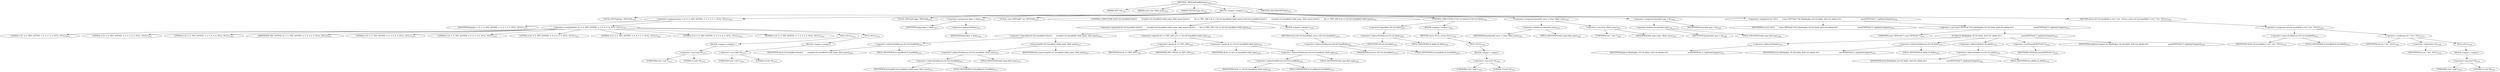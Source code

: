 digraph "_TIFFFindFieldByName" {  
"27508" [label = <(METHOD,_TIFFFindFieldByName)<SUB>1010</SUB>> ]
"27509" [label = <(PARAM,TIFF *tif)<SUB>1010</SUB>> ]
"27510" [label = <(PARAM,const char *field_name)<SUB>1010</SUB>> ]
"27511" [label = <(PARAM,TIFFDataType dt)<SUB>1011</SUB>> ]
"27512" [label = <(BLOCK,&lt;empty&gt;,&lt;empty&gt;)<SUB>1012</SUB>> ]
"27513" [label = <(LOCAL,TIFFField key: TIFFField)<SUB>1013</SUB>> ]
"27514" [label = <(&lt;operator&gt;.assignment,key = {0, 0, 0, TIFF_NOTYPE, 0, 0, 0, 0, 0, 0, NULL, NULL})<SUB>1013</SUB>> ]
"27515" [label = <(IDENTIFIER,key,key = {0, 0, 0, TIFF_NOTYPE, 0, 0, 0, 0, 0, 0, NULL, NULL})<SUB>1013</SUB>> ]
"27516" [label = <(&lt;operator&gt;.arrayInitializer,{0, 0, 0, TIFF_NOTYPE, 0, 0, 0, 0, 0, 0, NULL, NULL})<SUB>1013</SUB>> ]
"27517" [label = <(LITERAL,0,{0, 0, 0, TIFF_NOTYPE, 0, 0, 0, 0, 0, 0, NULL, NULL})<SUB>1013</SUB>> ]
"27518" [label = <(LITERAL,0,{0, 0, 0, TIFF_NOTYPE, 0, 0, 0, 0, 0, 0, NULL, NULL})<SUB>1013</SUB>> ]
"27519" [label = <(LITERAL,0,{0, 0, 0, TIFF_NOTYPE, 0, 0, 0, 0, 0, 0, NULL, NULL})<SUB>1013</SUB>> ]
"27520" [label = <(IDENTIFIER,TIFF_NOTYPE,{0, 0, 0, TIFF_NOTYPE, 0, 0, 0, 0, 0, 0, NULL, NULL})<SUB>1013</SUB>> ]
"27521" [label = <(LITERAL,0,{0, 0, 0, TIFF_NOTYPE, 0, 0, 0, 0, 0, 0, NULL, NULL})<SUB>1013</SUB>> ]
"27522" [label = <(LITERAL,0,{0, 0, 0, TIFF_NOTYPE, 0, 0, 0, 0, 0, 0, NULL, NULL})<SUB>1013</SUB>> ]
"27523" [label = <(LITERAL,0,{0, 0, 0, TIFF_NOTYPE, 0, 0, 0, 0, 0, 0, NULL, NULL})<SUB>1013</SUB>> ]
"27524" [label = <(LITERAL,0,{0, 0, 0, TIFF_NOTYPE, 0, 0, 0, 0, 0, 0, NULL, NULL})<SUB>1013</SUB>> ]
"27525" [label = <(LITERAL,0,{0, 0, 0, TIFF_NOTYPE, 0, 0, 0, 0, 0, 0, NULL, NULL})<SUB>1013</SUB>> ]
"27526" [label = <(LITERAL,0,{0, 0, 0, TIFF_NOTYPE, 0, 0, 0, 0, 0, 0, NULL, NULL})<SUB>1013</SUB>> ]
"27527" [label = <(NULL,NULL)<SUB>1013</SUB>> ]
"27528" [label = <(BLOCK,&lt;empty&gt;,&lt;empty&gt;)> ]
"27529" [label = <(&lt;operator&gt;.cast,(void *)0)<SUB>1013</SUB>> ]
"27530" [label = <(UNKNOWN,void *,void *)<SUB>1013</SUB>> ]
"27531" [label = <(LITERAL,0,(void *)0)<SUB>1013</SUB>> ]
"27532" [label = <(NULL,NULL)<SUB>1013</SUB>> ]
"27533" [label = <(BLOCK,&lt;empty&gt;,&lt;empty&gt;)> ]
"27534" [label = <(&lt;operator&gt;.cast,(void *)0)<SUB>1013</SUB>> ]
"27535" [label = <(UNKNOWN,void *,void *)<SUB>1013</SUB>> ]
"27536" [label = <(LITERAL,0,(void *)0)<SUB>1013</SUB>> ]
"27537" [label = <(LOCAL,TIFFField* pkey: TIFFField)<SUB>1014</SUB>> ]
"27538" [label = <(&lt;operator&gt;.assignment,*pkey = &amp;key)<SUB>1014</SUB>> ]
"27539" [label = <(IDENTIFIER,pkey,*pkey = &amp;key)<SUB>1014</SUB>> ]
"27540" [label = <(&lt;operator&gt;.addressOf,&amp;key)<SUB>1014</SUB>> ]
"27541" [label = <(IDENTIFIER,key,*pkey = &amp;key)<SUB>1014</SUB>> ]
"27542" [label = <(LOCAL,const TIFFField** ret: TIFFField)<SUB>1015</SUB>> ]
"27543" [label = <(CONTROL_STRUCTURE,if (tif-&gt;tif_foundfield &amp;&amp;\012        streq(tif-&gt;tif_foundfield-&gt;field_name, field_name) &amp;&amp;\012        (dt == TIFF_ANY || dt == tif-&gt;tif_foundfield-&gt;field_type)),if (tif-&gt;tif_foundfield &amp;&amp;\012        streq(tif-&gt;tif_foundfield-&gt;field_name, field_name) &amp;&amp;\012        (dt == TIFF_ANY || dt == tif-&gt;tif_foundfield-&gt;field_type)))<SUB>1016</SUB>> ]
"27544" [label = <(&lt;operator&gt;.logicalAnd,tif-&gt;tif_foundfield &amp;&amp;\012        streq(tif-&gt;tif_foundfield-&gt;field_name, field_name) &amp;&amp;\012        (dt == TIFF_ANY || dt == tif-&gt;tif_foundfield-&gt;field_type))<SUB>1016</SUB>> ]
"27545" [label = <(&lt;operator&gt;.logicalAnd,tif-&gt;tif_foundfield &amp;&amp;\012        streq(tif-&gt;tif_foundfield-&gt;field_name, field_name))<SUB>1016</SUB>> ]
"27546" [label = <(&lt;operator&gt;.indirectFieldAccess,tif-&gt;tif_foundfield)<SUB>1016</SUB>> ]
"27547" [label = <(IDENTIFIER,tif,tif-&gt;tif_foundfield &amp;&amp;\012        streq(tif-&gt;tif_foundfield-&gt;field_name, field_name))<SUB>1016</SUB>> ]
"27548" [label = <(FIELD_IDENTIFIER,tif_foundfield,tif_foundfield)<SUB>1016</SUB>> ]
"27549" [label = <(streq,streq(tif-&gt;tif_foundfield-&gt;field_name, field_name))<SUB>1017</SUB>> ]
"27550" [label = <(&lt;operator&gt;.indirectFieldAccess,tif-&gt;tif_foundfield-&gt;field_name)<SUB>1017</SUB>> ]
"27551" [label = <(&lt;operator&gt;.indirectFieldAccess,tif-&gt;tif_foundfield)<SUB>1017</SUB>> ]
"27552" [label = <(IDENTIFIER,tif,streq(tif-&gt;tif_foundfield-&gt;field_name, field_name))<SUB>1017</SUB>> ]
"27553" [label = <(FIELD_IDENTIFIER,tif_foundfield,tif_foundfield)<SUB>1017</SUB>> ]
"27554" [label = <(FIELD_IDENTIFIER,field_name,field_name)<SUB>1017</SUB>> ]
"27555" [label = <(IDENTIFIER,field_name,streq(tif-&gt;tif_foundfield-&gt;field_name, field_name))<SUB>1017</SUB>> ]
"27556" [label = <(&lt;operator&gt;.logicalOr,dt == TIFF_ANY || dt == tif-&gt;tif_foundfield-&gt;field_type)<SUB>1018</SUB>> ]
"27557" [label = <(&lt;operator&gt;.equals,dt == TIFF_ANY)<SUB>1018</SUB>> ]
"27558" [label = <(IDENTIFIER,dt,dt == TIFF_ANY)<SUB>1018</SUB>> ]
"27559" [label = <(IDENTIFIER,TIFF_ANY,dt == TIFF_ANY)<SUB>1018</SUB>> ]
"27560" [label = <(&lt;operator&gt;.equals,dt == tif-&gt;tif_foundfield-&gt;field_type)<SUB>1018</SUB>> ]
"27561" [label = <(IDENTIFIER,dt,dt == tif-&gt;tif_foundfield-&gt;field_type)<SUB>1018</SUB>> ]
"27562" [label = <(&lt;operator&gt;.indirectFieldAccess,tif-&gt;tif_foundfield-&gt;field_type)<SUB>1018</SUB>> ]
"27563" [label = <(&lt;operator&gt;.indirectFieldAccess,tif-&gt;tif_foundfield)<SUB>1018</SUB>> ]
"27564" [label = <(IDENTIFIER,tif,dt == tif-&gt;tif_foundfield-&gt;field_type)<SUB>1018</SUB>> ]
"27565" [label = <(FIELD_IDENTIFIER,tif_foundfield,tif_foundfield)<SUB>1018</SUB>> ]
"27566" [label = <(FIELD_IDENTIFIER,field_type,field_type)<SUB>1018</SUB>> ]
"27567" [label = <(BLOCK,&lt;empty&gt;,&lt;empty&gt;)<SUB>1019</SUB>> ]
"27568" [label = <(RETURN,return (tif-&gt;tif_foundfield);,return (tif-&gt;tif_foundfield);)<SUB>1019</SUB>> ]
"27569" [label = <(&lt;operator&gt;.indirectFieldAccess,tif-&gt;tif_foundfield)<SUB>1019</SUB>> ]
"27570" [label = <(IDENTIFIER,tif,return (tif-&gt;tif_foundfield);)<SUB>1019</SUB>> ]
"27571" [label = <(FIELD_IDENTIFIER,tif_foundfield,tif_foundfield)<SUB>1019</SUB>> ]
"27572" [label = <(CONTROL_STRUCTURE,if (!tif-&gt;tif_fields),if (!tif-&gt;tif_fields))<SUB>1022</SUB>> ]
"27573" [label = <(&lt;operator&gt;.logicalNot,!tif-&gt;tif_fields)<SUB>1022</SUB>> ]
"27574" [label = <(&lt;operator&gt;.indirectFieldAccess,tif-&gt;tif_fields)<SUB>1022</SUB>> ]
"27575" [label = <(IDENTIFIER,tif,!tif-&gt;tif_fields)<SUB>1022</SUB>> ]
"27576" [label = <(FIELD_IDENTIFIER,tif_fields,tif_fields)<SUB>1022</SUB>> ]
"27577" [label = <(BLOCK,&lt;empty&gt;,&lt;empty&gt;)<SUB>1023</SUB>> ]
"27578" [label = <(RETURN,return NULL;,return NULL;)<SUB>1023</SUB>> ]
"27579" [label = <(NULL,NULL)<SUB>1023</SUB>> ]
"27580" [label = <(BLOCK,&lt;empty&gt;,&lt;empty&gt;)> ]
"27581" [label = <(&lt;operator&gt;.cast,(void *)0)<SUB>1023</SUB>> ]
"27582" [label = <(UNKNOWN,void *,void *)<SUB>1023</SUB>> ]
"27583" [label = <(LITERAL,0,(void *)0)<SUB>1023</SUB>> ]
"27584" [label = <(&lt;operator&gt;.assignment,key.field_name = (char *)field_name)<SUB>1027</SUB>> ]
"27585" [label = <(&lt;operator&gt;.fieldAccess,key.field_name)<SUB>1027</SUB>> ]
"27586" [label = <(IDENTIFIER,key,key.field_name = (char *)field_name)<SUB>1027</SUB>> ]
"27587" [label = <(FIELD_IDENTIFIER,field_name,field_name)<SUB>1027</SUB>> ]
"27588" [label = <(&lt;operator&gt;.cast,(char *)field_name)<SUB>1027</SUB>> ]
"27589" [label = <(UNKNOWN,char *,char *)<SUB>1027</SUB>> ]
"27590" [label = <(IDENTIFIER,field_name,(char *)field_name)<SUB>1027</SUB>> ]
"27591" [label = <(&lt;operator&gt;.assignment,key.field_type = dt)<SUB>1028</SUB>> ]
"27592" [label = <(&lt;operator&gt;.fieldAccess,key.field_type)<SUB>1028</SUB>> ]
"27593" [label = <(IDENTIFIER,key,key.field_type = dt)<SUB>1028</SUB>> ]
"27594" [label = <(FIELD_IDENTIFIER,field_type,field_type)<SUB>1028</SUB>> ]
"27595" [label = <(IDENTIFIER,dt,key.field_type = dt)<SUB>1028</SUB>> ]
"27596" [label = <(&lt;operator&gt;.assignment,ret =\012        (const TIFFField **)td_lfind(&amp;pkey, tif-&gt;tif_fields, &amp;tif-&gt;tif_nfields,\012                                     sizeof(TIFFField *), tagNameCompare))<SUB>1030</SUB>> ]
"27597" [label = <(IDENTIFIER,ret,ret =\012        (const TIFFField **)td_lfind(&amp;pkey, tif-&gt;tif_fields, &amp;tif-&gt;tif_nfields,\012                                     sizeof(TIFFField *), tagNameCompare))<SUB>1030</SUB>> ]
"27598" [label = <(&lt;operator&gt;.cast,(const TIFFField **)td_lfind(&amp;pkey, tif-&gt;tif_fields, &amp;tif-&gt;tif_nfields,\012                                     sizeof(TIFFField *), tagNameCompare))<SUB>1031</SUB>> ]
"27599" [label = <(UNKNOWN,const TIFFField **,const TIFFField **)<SUB>1031</SUB>> ]
"27600" [label = <(td_lfind,td_lfind(&amp;pkey, tif-&gt;tif_fields, &amp;tif-&gt;tif_nfields,\012                                     sizeof(TIFFField *), tagNameCompare))<SUB>1031</SUB>> ]
"27601" [label = <(&lt;operator&gt;.addressOf,&amp;pkey)<SUB>1031</SUB>> ]
"27602" [label = <(IDENTIFIER,pkey,td_lfind(&amp;pkey, tif-&gt;tif_fields, &amp;tif-&gt;tif_nfields,\012                                     sizeof(TIFFField *), tagNameCompare))<SUB>1031</SUB>> ]
"27603" [label = <(&lt;operator&gt;.indirectFieldAccess,tif-&gt;tif_fields)<SUB>1031</SUB>> ]
"27604" [label = <(IDENTIFIER,tif,td_lfind(&amp;pkey, tif-&gt;tif_fields, &amp;tif-&gt;tif_nfields,\012                                     sizeof(TIFFField *), tagNameCompare))<SUB>1031</SUB>> ]
"27605" [label = <(FIELD_IDENTIFIER,tif_fields,tif_fields)<SUB>1031</SUB>> ]
"27606" [label = <(&lt;operator&gt;.addressOf,&amp;tif-&gt;tif_nfields)<SUB>1031</SUB>> ]
"27607" [label = <(&lt;operator&gt;.indirectFieldAccess,tif-&gt;tif_nfields)<SUB>1031</SUB>> ]
"27608" [label = <(IDENTIFIER,tif,td_lfind(&amp;pkey, tif-&gt;tif_fields, &amp;tif-&gt;tif_nfields,\012                                     sizeof(TIFFField *), tagNameCompare))<SUB>1031</SUB>> ]
"27609" [label = <(FIELD_IDENTIFIER,tif_nfields,tif_nfields)<SUB>1031</SUB>> ]
"27610" [label = <(&lt;operator&gt;.sizeOf,sizeof(TIFFField *))<SUB>1032</SUB>> ]
"27611" [label = <(IDENTIFIER,TIFFField,sizeof(TIFFField *))<SUB>1032</SUB>> ]
"27612" [label = <(IDENTIFIER,tagNameCompare,td_lfind(&amp;pkey, tif-&gt;tif_fields, &amp;tif-&gt;tif_nfields,\012                                     sizeof(TIFFField *), tagNameCompare))<SUB>1032</SUB>> ]
"27613" [label = <(RETURN,return tif-&gt;tif_foundfield = (ret ? *ret : NULL);,return tif-&gt;tif_foundfield = (ret ? *ret : NULL);)<SUB>1034</SUB>> ]
"27614" [label = <(&lt;operator&gt;.assignment,tif-&gt;tif_foundfield = (ret ? *ret : NULL))<SUB>1034</SUB>> ]
"27615" [label = <(&lt;operator&gt;.indirectFieldAccess,tif-&gt;tif_foundfield)<SUB>1034</SUB>> ]
"27616" [label = <(IDENTIFIER,tif,tif-&gt;tif_foundfield = (ret ? *ret : NULL))<SUB>1034</SUB>> ]
"27617" [label = <(FIELD_IDENTIFIER,tif_foundfield,tif_foundfield)<SUB>1034</SUB>> ]
"27618" [label = <(&lt;operator&gt;.conditional,ret ? *ret : NULL)<SUB>1034</SUB>> ]
"27619" [label = <(IDENTIFIER,ret,ret ? *ret : NULL)<SUB>1034</SUB>> ]
"27620" [label = <(&lt;operator&gt;.indirection,*ret)<SUB>1034</SUB>> ]
"27621" [label = <(IDENTIFIER,ret,ret ? *ret : NULL)<SUB>1034</SUB>> ]
"27622" [label = <(NULL,NULL)<SUB>1034</SUB>> ]
"27623" [label = <(BLOCK,&lt;empty&gt;,&lt;empty&gt;)> ]
"27624" [label = <(&lt;operator&gt;.cast,(void *)0)<SUB>1034</SUB>> ]
"27625" [label = <(UNKNOWN,void *,void *)<SUB>1034</SUB>> ]
"27626" [label = <(LITERAL,0,(void *)0)<SUB>1034</SUB>> ]
"27627" [label = <(METHOD_RETURN,TIFFField)<SUB>1010</SUB>> ]
  "27508" -> "27509" 
  "27508" -> "27510" 
  "27508" -> "27511" 
  "27508" -> "27512" 
  "27508" -> "27627" 
  "27512" -> "27513" 
  "27512" -> "27514" 
  "27512" -> "27537" 
  "27512" -> "27538" 
  "27512" -> "27542" 
  "27512" -> "27543" 
  "27512" -> "27572" 
  "27512" -> "27584" 
  "27512" -> "27591" 
  "27512" -> "27596" 
  "27512" -> "27613" 
  "27514" -> "27515" 
  "27514" -> "27516" 
  "27516" -> "27517" 
  "27516" -> "27518" 
  "27516" -> "27519" 
  "27516" -> "27520" 
  "27516" -> "27521" 
  "27516" -> "27522" 
  "27516" -> "27523" 
  "27516" -> "27524" 
  "27516" -> "27525" 
  "27516" -> "27526" 
  "27516" -> "27527" 
  "27516" -> "27532" 
  "27527" -> "27528" 
  "27528" -> "27529" 
  "27529" -> "27530" 
  "27529" -> "27531" 
  "27532" -> "27533" 
  "27533" -> "27534" 
  "27534" -> "27535" 
  "27534" -> "27536" 
  "27538" -> "27539" 
  "27538" -> "27540" 
  "27540" -> "27541" 
  "27543" -> "27544" 
  "27543" -> "27567" 
  "27544" -> "27545" 
  "27544" -> "27556" 
  "27545" -> "27546" 
  "27545" -> "27549" 
  "27546" -> "27547" 
  "27546" -> "27548" 
  "27549" -> "27550" 
  "27549" -> "27555" 
  "27550" -> "27551" 
  "27550" -> "27554" 
  "27551" -> "27552" 
  "27551" -> "27553" 
  "27556" -> "27557" 
  "27556" -> "27560" 
  "27557" -> "27558" 
  "27557" -> "27559" 
  "27560" -> "27561" 
  "27560" -> "27562" 
  "27562" -> "27563" 
  "27562" -> "27566" 
  "27563" -> "27564" 
  "27563" -> "27565" 
  "27567" -> "27568" 
  "27568" -> "27569" 
  "27569" -> "27570" 
  "27569" -> "27571" 
  "27572" -> "27573" 
  "27572" -> "27577" 
  "27573" -> "27574" 
  "27574" -> "27575" 
  "27574" -> "27576" 
  "27577" -> "27578" 
  "27578" -> "27579" 
  "27579" -> "27580" 
  "27580" -> "27581" 
  "27581" -> "27582" 
  "27581" -> "27583" 
  "27584" -> "27585" 
  "27584" -> "27588" 
  "27585" -> "27586" 
  "27585" -> "27587" 
  "27588" -> "27589" 
  "27588" -> "27590" 
  "27591" -> "27592" 
  "27591" -> "27595" 
  "27592" -> "27593" 
  "27592" -> "27594" 
  "27596" -> "27597" 
  "27596" -> "27598" 
  "27598" -> "27599" 
  "27598" -> "27600" 
  "27600" -> "27601" 
  "27600" -> "27603" 
  "27600" -> "27606" 
  "27600" -> "27610" 
  "27600" -> "27612" 
  "27601" -> "27602" 
  "27603" -> "27604" 
  "27603" -> "27605" 
  "27606" -> "27607" 
  "27607" -> "27608" 
  "27607" -> "27609" 
  "27610" -> "27611" 
  "27613" -> "27614" 
  "27614" -> "27615" 
  "27614" -> "27618" 
  "27615" -> "27616" 
  "27615" -> "27617" 
  "27618" -> "27619" 
  "27618" -> "27620" 
  "27618" -> "27622" 
  "27620" -> "27621" 
  "27622" -> "27623" 
  "27623" -> "27624" 
  "27624" -> "27625" 
  "27624" -> "27626" 
}
